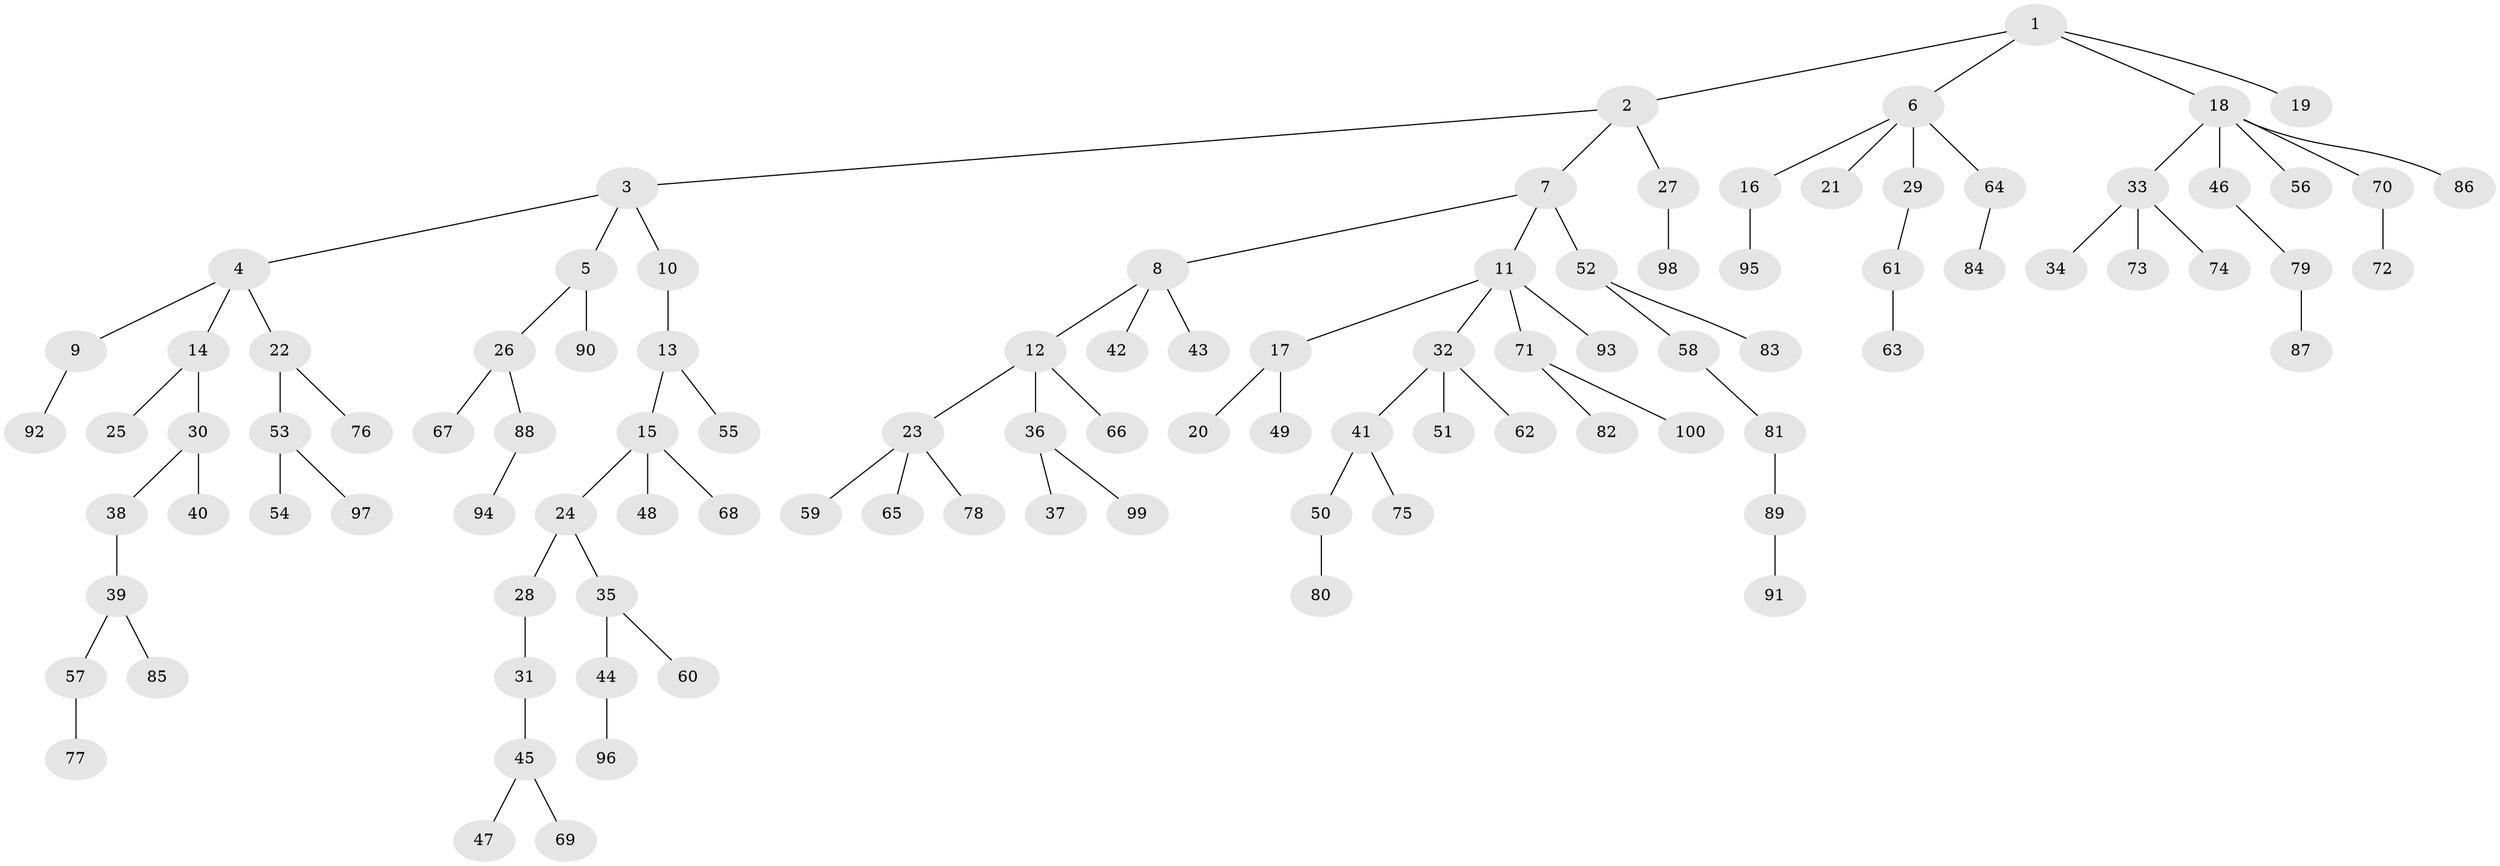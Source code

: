 // Generated by graph-tools (version 1.1) at 2025/36/03/09/25 02:36:36]
// undirected, 100 vertices, 99 edges
graph export_dot {
graph [start="1"]
  node [color=gray90,style=filled];
  1;
  2;
  3;
  4;
  5;
  6;
  7;
  8;
  9;
  10;
  11;
  12;
  13;
  14;
  15;
  16;
  17;
  18;
  19;
  20;
  21;
  22;
  23;
  24;
  25;
  26;
  27;
  28;
  29;
  30;
  31;
  32;
  33;
  34;
  35;
  36;
  37;
  38;
  39;
  40;
  41;
  42;
  43;
  44;
  45;
  46;
  47;
  48;
  49;
  50;
  51;
  52;
  53;
  54;
  55;
  56;
  57;
  58;
  59;
  60;
  61;
  62;
  63;
  64;
  65;
  66;
  67;
  68;
  69;
  70;
  71;
  72;
  73;
  74;
  75;
  76;
  77;
  78;
  79;
  80;
  81;
  82;
  83;
  84;
  85;
  86;
  87;
  88;
  89;
  90;
  91;
  92;
  93;
  94;
  95;
  96;
  97;
  98;
  99;
  100;
  1 -- 2;
  1 -- 6;
  1 -- 18;
  1 -- 19;
  2 -- 3;
  2 -- 7;
  2 -- 27;
  3 -- 4;
  3 -- 5;
  3 -- 10;
  4 -- 9;
  4 -- 14;
  4 -- 22;
  5 -- 26;
  5 -- 90;
  6 -- 16;
  6 -- 21;
  6 -- 29;
  6 -- 64;
  7 -- 8;
  7 -- 11;
  7 -- 52;
  8 -- 12;
  8 -- 42;
  8 -- 43;
  9 -- 92;
  10 -- 13;
  11 -- 17;
  11 -- 32;
  11 -- 71;
  11 -- 93;
  12 -- 23;
  12 -- 36;
  12 -- 66;
  13 -- 15;
  13 -- 55;
  14 -- 25;
  14 -- 30;
  15 -- 24;
  15 -- 48;
  15 -- 68;
  16 -- 95;
  17 -- 20;
  17 -- 49;
  18 -- 33;
  18 -- 46;
  18 -- 56;
  18 -- 70;
  18 -- 86;
  22 -- 53;
  22 -- 76;
  23 -- 59;
  23 -- 65;
  23 -- 78;
  24 -- 28;
  24 -- 35;
  26 -- 67;
  26 -- 88;
  27 -- 98;
  28 -- 31;
  29 -- 61;
  30 -- 38;
  30 -- 40;
  31 -- 45;
  32 -- 41;
  32 -- 51;
  32 -- 62;
  33 -- 34;
  33 -- 73;
  33 -- 74;
  35 -- 44;
  35 -- 60;
  36 -- 37;
  36 -- 99;
  38 -- 39;
  39 -- 57;
  39 -- 85;
  41 -- 50;
  41 -- 75;
  44 -- 96;
  45 -- 47;
  45 -- 69;
  46 -- 79;
  50 -- 80;
  52 -- 58;
  52 -- 83;
  53 -- 54;
  53 -- 97;
  57 -- 77;
  58 -- 81;
  61 -- 63;
  64 -- 84;
  70 -- 72;
  71 -- 82;
  71 -- 100;
  79 -- 87;
  81 -- 89;
  88 -- 94;
  89 -- 91;
}
